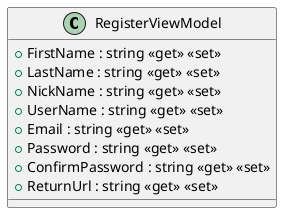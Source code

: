 @startuml
class RegisterViewModel {
    + FirstName : string <<get>> <<set>>
    + LastName : string <<get>> <<set>>
    + NickName : string <<get>> <<set>>
    + UserName : string <<get>> <<set>>
    + Email : string <<get>> <<set>>
    + Password : string <<get>> <<set>>
    + ConfirmPassword : string <<get>> <<set>>
    + ReturnUrl : string <<get>> <<set>>
}
@enduml
